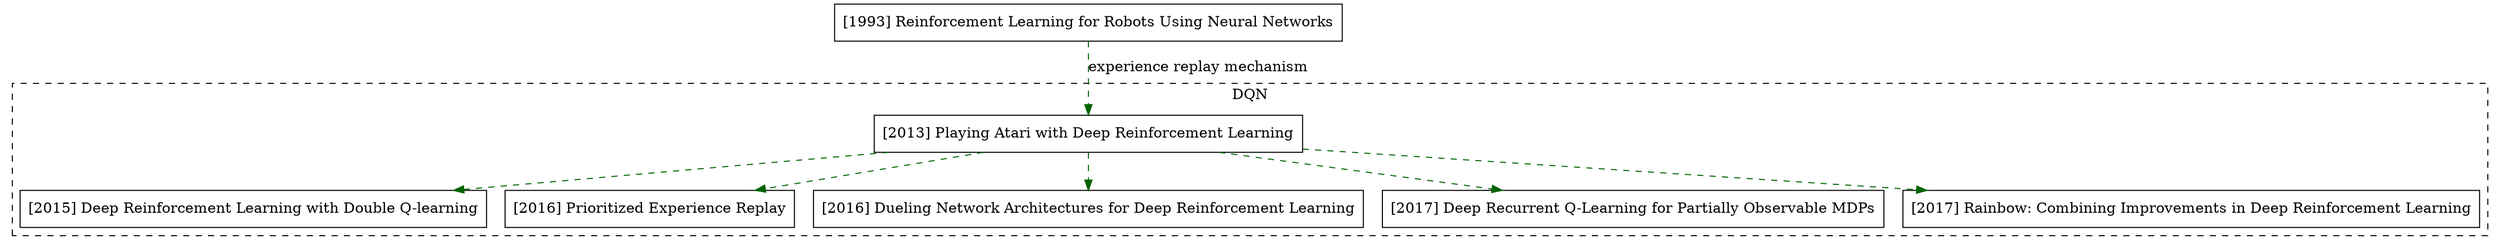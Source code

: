digraph ML_Math{           //设置分辨率
	{
		node[shape=box]
		//1993
		a1993[label="[1993] Reinforcement Learning for Robots Using Neural Networks"];
		a2013[label="[2013] Playing Atari with Deep Reinforcement Learning"];
		//2015
		a2015[label="[2015] Deep Reinforcement Learning with Double Q-learning"]
		//2016
		a2016[label="[2016] Prioritized Experience Replay"]
		b2016[label="[2016] Dueling Network Architectures for Deep Reinforcement Learning"]
		//2017
		a2017[label="[2017] Deep Recurrent Q-Learning for Partially Observable MDPs"]
		b2017[label="[2017] Rainbow: Combining Improvements in Deep Reinforcement Learning"]
	}
	{
		edge[color=darkgreen,style=dashed]
		a1993->a2013[label="experience replay mechanism"];
		a2013->a2015;
		a2013->a2016;
		a2013->b2016;
		a2013->a2017;
		a2013->b2017;		
	}
	subgraph cluster_dqn{
		label="DQN"
		style="dashed"
		node [shape = box, color = blue]
		a2013; a2015; a2016; b2016; b2017;a2017;
	}
	
}